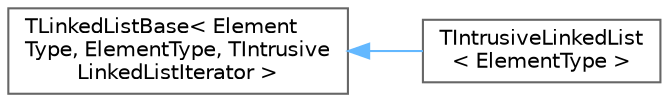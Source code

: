 digraph "Graphical Class Hierarchy"
{
 // INTERACTIVE_SVG=YES
 // LATEX_PDF_SIZE
  bgcolor="transparent";
  edge [fontname=Helvetica,fontsize=10,labelfontname=Helvetica,labelfontsize=10];
  node [fontname=Helvetica,fontsize=10,shape=box,height=0.2,width=0.4];
  rankdir="LR";
  Node0 [id="Node000000",label="TLinkedListBase\< Element\lType, ElementType, TIntrusive\lLinkedListIterator \>",height=0.2,width=0.4,color="grey40", fillcolor="white", style="filled",URL="$d7/da3/classTLinkedListBase.html",tooltip=" "];
  Node0 -> Node1 [id="edge6375_Node000000_Node000001",dir="back",color="steelblue1",style="solid",tooltip=" "];
  Node1 [id="Node000001",label="TIntrusiveLinkedList\l\< ElementType \>",height=0.2,width=0.4,color="grey40", fillcolor="white", style="filled",URL="$d2/dea/classTIntrusiveLinkedList.html",tooltip="Encapsulates a link in a single linked list with constant access time."];
}
